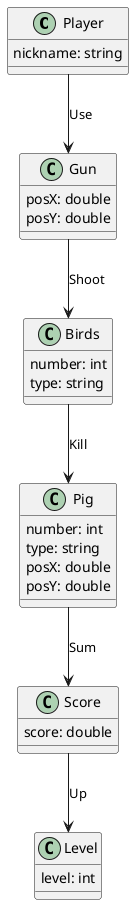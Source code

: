 @startuml
class Player
{
  nickname: string
}

class Level
{
  level: int
}

class Birds
{
  number: int
  type: string
}

class Gun
{
  posX: double
  posY: double
}

class Pig
{
  number: int
  type: string
  posX: double
  posY: double
}

class Score
{
  score: double
}

Player --> Gun : Use
Gun --> Birds : Shoot
Birds --> Pig : Kill
Pig --> Score : Sum
Score --> Level : Up
@enduml

